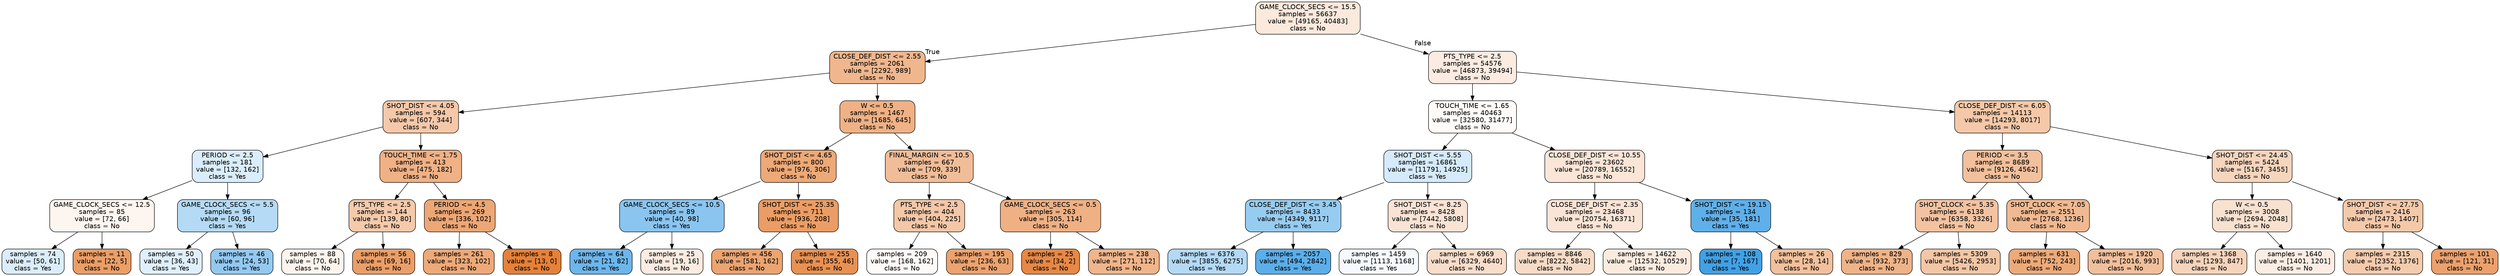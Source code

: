 digraph Tree {
node [shape=box, style="filled, rounded", color="black", fontname=helvetica] ;
edge [fontname=helvetica] ;
0 [label="GAME_CLOCK_SECS <= 15.5\nsamples = 56637\nvalue = [49165, 40483]\nclass = No", fillcolor="#fae9dc"] ;
1 [label="CLOSE_DEF_DIST <= 2.55\nsamples = 2061\nvalue = [2292, 989]\nclass = No", fillcolor="#f0b78e"] ;
0 -> 1 [labeldistance=2.5, labelangle=45, headlabel="True"] ;
2 [label="SHOT_DIST <= 4.05\nsamples = 594\nvalue = [607, 344]\nclass = No", fillcolor="#f4c8a9"] ;
1 -> 2 ;
3 [label="PERIOD <= 2.5\nsamples = 181\nvalue = [132, 162]\nclass = Yes", fillcolor="#daedfa"] ;
2 -> 3 ;
4 [label="GAME_CLOCK_SECS <= 12.5\nsamples = 85\nvalue = [72, 66]\nclass = No", fillcolor="#fdf5ef"] ;
3 -> 4 ;
5 [label="samples = 74\nvalue = [50, 61]\nclass = Yes", fillcolor="#dbedfa"] ;
4 -> 5 ;
6 [label="samples = 11\nvalue = [22, 5]\nclass = No", fillcolor="#eb9e66"] ;
4 -> 6 ;
7 [label="GAME_CLOCK_SECS <= 5.5\nsamples = 96\nvalue = [60, 96]\nclass = Yes", fillcolor="#b5daf5"] ;
3 -> 7 ;
8 [label="samples = 50\nvalue = [36, 43]\nclass = Yes", fillcolor="#dfeffb"] ;
7 -> 8 ;
9 [label="samples = 46\nvalue = [24, 53]\nclass = Yes", fillcolor="#93c9f1"] ;
7 -> 9 ;
10 [label="TOUCH_TIME <= 1.75\nsamples = 413\nvalue = [475, 182]\nclass = No", fillcolor="#efb185"] ;
2 -> 10 ;
11 [label="PTS_TYPE <= 2.5\nsamples = 144\nvalue = [139, 80]\nclass = No", fillcolor="#f4caab"] ;
10 -> 11 ;
12 [label="samples = 88\nvalue = [70, 64]\nclass = No", fillcolor="#fdf4ee"] ;
11 -> 12 ;
13 [label="samples = 56\nvalue = [69, 16]\nclass = No", fillcolor="#eb9e67"] ;
11 -> 13 ;
14 [label="PERIOD <= 4.5\nsamples = 269\nvalue = [336, 102]\nclass = No", fillcolor="#eda775"] ;
10 -> 14 ;
15 [label="samples = 261\nvalue = [323, 102]\nclass = No", fillcolor="#eda978"] ;
14 -> 15 ;
16 [label="samples = 8\nvalue = [13, 0]\nclass = No", fillcolor="#e58139"] ;
14 -> 16 ;
17 [label="W <= 0.5\nsamples = 1467\nvalue = [1685, 645]\nclass = No", fillcolor="#efb185"] ;
1 -> 17 ;
18 [label="SHOT_DIST <= 4.65\nsamples = 800\nvalue = [976, 306]\nclass = No", fillcolor="#eda977"] ;
17 -> 18 ;
19 [label="GAME_CLOCK_SECS <= 10.5\nsamples = 89\nvalue = [40, 98]\nclass = Yes", fillcolor="#8ac5f0"] ;
18 -> 19 ;
20 [label="samples = 64\nvalue = [21, 82]\nclass = Yes", fillcolor="#6cb6ec"] ;
19 -> 20 ;
21 [label="samples = 25\nvalue = [19, 16]\nclass = No", fillcolor="#fbebe0"] ;
19 -> 21 ;
22 [label="SHOT_DIST <= 25.35\nsamples = 711\nvalue = [936, 208]\nclass = No", fillcolor="#eb9d65"] ;
18 -> 22 ;
23 [label="samples = 456\nvalue = [581, 162]\nclass = No", fillcolor="#eca470"] ;
22 -> 23 ;
24 [label="samples = 255\nvalue = [355, 46]\nclass = No", fillcolor="#e89153"] ;
22 -> 24 ;
25 [label="FINAL_MARGIN <= 10.5\nsamples = 667\nvalue = [709, 339]\nclass = No", fillcolor="#f1bd98"] ;
17 -> 25 ;
26 [label="PTS_TYPE <= 2.5\nsamples = 404\nvalue = [404, 225]\nclass = No", fillcolor="#f3c7a7"] ;
25 -> 26 ;
27 [label="samples = 209\nvalue = [168, 162]\nclass = No", fillcolor="#fefaf8"] ;
26 -> 27 ;
28 [label="samples = 195\nvalue = [236, 63]\nclass = No", fillcolor="#eca36e"] ;
26 -> 28 ;
29 [label="GAME_CLOCK_SECS <= 0.5\nsamples = 263\nvalue = [305, 114]\nclass = No", fillcolor="#efb083"] ;
25 -> 29 ;
30 [label="samples = 25\nvalue = [34, 2]\nclass = No", fillcolor="#e78845"] ;
29 -> 30 ;
31 [label="samples = 238\nvalue = [271, 112]\nclass = No", fillcolor="#f0b58b"] ;
29 -> 31 ;
32 [label="PTS_TYPE <= 2.5\nsamples = 54576\nvalue = [46873, 39494]\nclass = No", fillcolor="#fbebe0"] ;
0 -> 32 [labeldistance=2.5, labelangle=-45, headlabel="False"] ;
33 [label="TOUCH_TIME <= 1.65\nsamples = 40463\nvalue = [32580, 31477]\nclass = No", fillcolor="#fefbf8"] ;
32 -> 33 ;
34 [label="SHOT_DIST <= 5.55\nsamples = 16861\nvalue = [11791, 14925]\nclass = Yes", fillcolor="#d5eafa"] ;
33 -> 34 ;
35 [label="CLOSE_DEF_DIST <= 3.45\nsamples = 8433\nvalue = [4349, 9117]\nclass = Yes", fillcolor="#97ccf1"] ;
34 -> 35 ;
36 [label="samples = 6376\nvalue = [3855, 6275]\nclass = Yes", fillcolor="#b3d9f5"] ;
35 -> 36 ;
37 [label="samples = 2057\nvalue = [494, 2842]\nclass = Yes", fillcolor="#5baeea"] ;
35 -> 37 ;
38 [label="SHOT_DIST <= 8.25\nsamples = 8428\nvalue = [7442, 5808]\nclass = No", fillcolor="#f9e3d4"] ;
34 -> 38 ;
39 [label="samples = 1459\nvalue = [1113, 1168]\nclass = Yes", fillcolor="#f6fafe"] ;
38 -> 39 ;
40 [label="samples = 6969\nvalue = [6329, 4640]\nclass = No", fillcolor="#f8ddca"] ;
38 -> 40 ;
41 [label="CLOSE_DEF_DIST <= 10.55\nsamples = 23602\nvalue = [20789, 16552]\nclass = No", fillcolor="#fae5d7"] ;
33 -> 41 ;
42 [label="CLOSE_DEF_DIST <= 2.35\nsamples = 23468\nvalue = [20754, 16371]\nclass = No", fillcolor="#fae4d5"] ;
41 -> 42 ;
43 [label="samples = 8846\nvalue = [8222, 5842]\nclass = No", fillcolor="#f7dbc6"] ;
42 -> 43 ;
44 [label="samples = 14622\nvalue = [12532, 10529]\nclass = No", fillcolor="#fbebdf"] ;
42 -> 44 ;
45 [label="SHOT_DIST <= 19.15\nsamples = 134\nvalue = [35, 181]\nclass = Yes", fillcolor="#5fb0ea"] ;
41 -> 45 ;
46 [label="samples = 108\nvalue = [7, 167]\nclass = Yes", fillcolor="#41a1e6"] ;
45 -> 46 ;
47 [label="samples = 26\nvalue = [28, 14]\nclass = No", fillcolor="#f2c09c"] ;
45 -> 47 ;
48 [label="CLOSE_DEF_DIST <= 6.05\nsamples = 14113\nvalue = [14293, 8017]\nclass = No", fillcolor="#f4c8a8"] ;
32 -> 48 ;
49 [label="PERIOD <= 3.5\nsamples = 8689\nvalue = [9126, 4562]\nclass = No", fillcolor="#f2c09c"] ;
48 -> 49 ;
50 [label="SHOT_CLOCK <= 5.35\nsamples = 6138\nvalue = [6358, 3326]\nclass = No", fillcolor="#f3c3a1"] ;
49 -> 50 ;
51 [label="samples = 829\nvalue = [932, 373]\nclass = No", fillcolor="#efb388"] ;
50 -> 51 ;
52 [label="samples = 5309\nvalue = [5426, 2953]\nclass = No", fillcolor="#f3c6a5"] ;
50 -> 52 ;
53 [label="SHOT_CLOCK <= 7.05\nsamples = 2551\nvalue = [2768, 1236]\nclass = No", fillcolor="#f1b991"] ;
49 -> 53 ;
54 [label="samples = 631\nvalue = [752, 243]\nclass = No", fillcolor="#edaa79"] ;
53 -> 54 ;
55 [label="samples = 1920\nvalue = [2016, 993]\nclass = No", fillcolor="#f2bf9b"] ;
53 -> 55 ;
56 [label="SHOT_DIST <= 24.45\nsamples = 5424\nvalue = [5167, 3455]\nclass = No", fillcolor="#f6d5bd"] ;
48 -> 56 ;
57 [label="W <= 0.5\nsamples = 3008\nvalue = [2694, 2048]\nclass = No", fillcolor="#f9e1d0"] ;
56 -> 57 ;
58 [label="samples = 1368\nvalue = [1293, 847]\nclass = No", fillcolor="#f6d4bb"] ;
57 -> 58 ;
59 [label="samples = 1640\nvalue = [1401, 1201]\nclass = No", fillcolor="#fbede3"] ;
57 -> 59 ;
60 [label="SHOT_DIST <= 27.75\nsamples = 2416\nvalue = [2473, 1407]\nclass = No", fillcolor="#f4c9aa"] ;
56 -> 60 ;
61 [label="samples = 2315\nvalue = [2352, 1376]\nclass = No", fillcolor="#f4cbad"] ;
60 -> 61 ;
62 [label="samples = 101\nvalue = [121, 31]\nclass = No", fillcolor="#eca16c"] ;
60 -> 62 ;
}